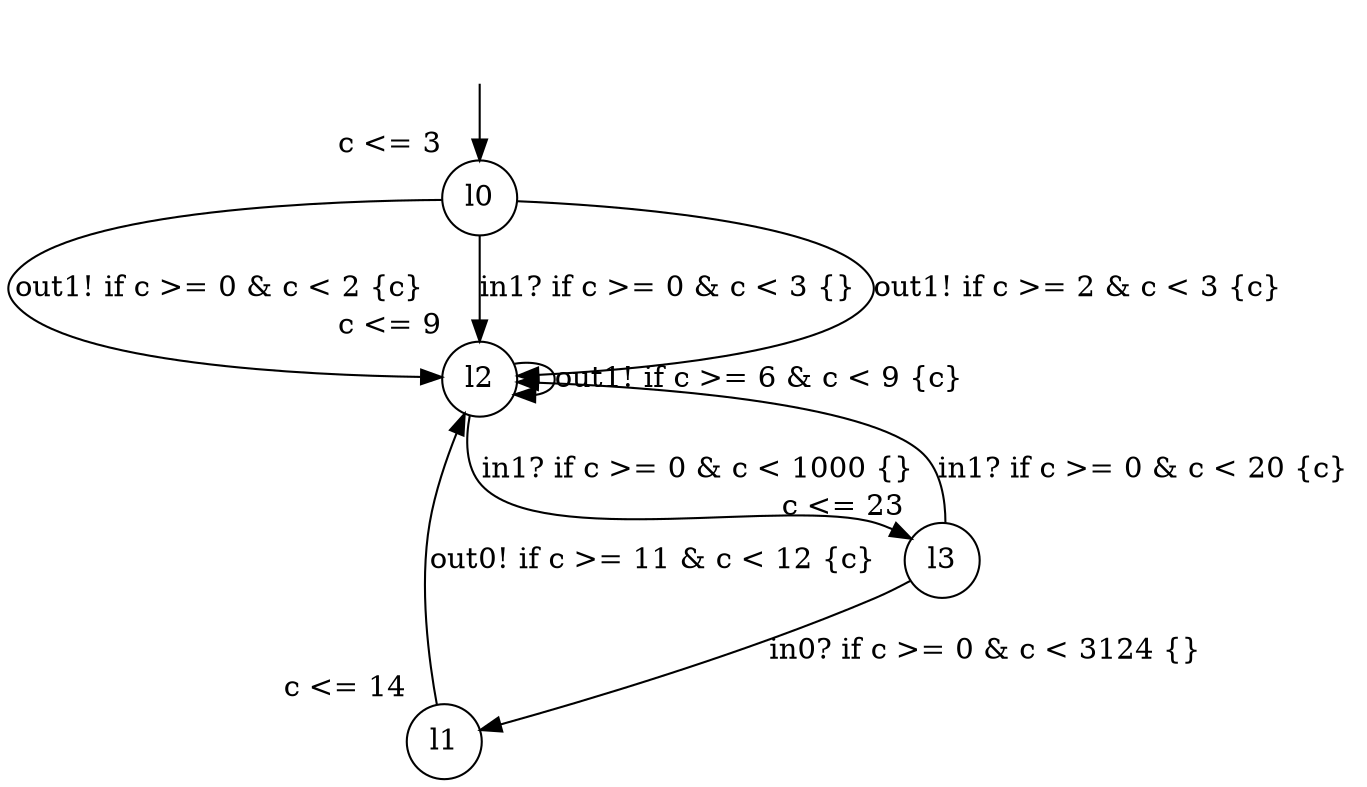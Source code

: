 digraph g {
__start0 [label="" shape="none"];
l0 [shape="circle" margin=0 label="l0", xlabel="c <= 3"];
l1 [shape="circle" margin=0 label="l1", xlabel="c <= 14"];
l2 [shape="circle" margin=0 label="l2", xlabel="c <= 9"];
l3 [shape="circle" margin=0 label="l3", xlabel="c <= 23"];
l0 -> l2 [label="out1! if c >= 0 & c < 2 {c} "];
l0 -> l2 [label="in1? if c >= 0 & c < 3 {} "];
l0 -> l2 [label="out1! if c >= 2 & c < 3 {c} "];
l1 -> l2 [label="out0! if c >= 11 & c < 12 {c} "];
l2 -> l3 [label="in1? if c >= 0 & c < 1000 {} "];
l2 -> l2 [label="out1! if c >= 6 & c < 9 {c} "];
l3 -> l1 [label="in0? if c >= 0 & c < 3124 {} "];
l3 -> l2 [label="in1? if c >= 0 & c < 20 {c} "];
__start0 -> l0;
}
